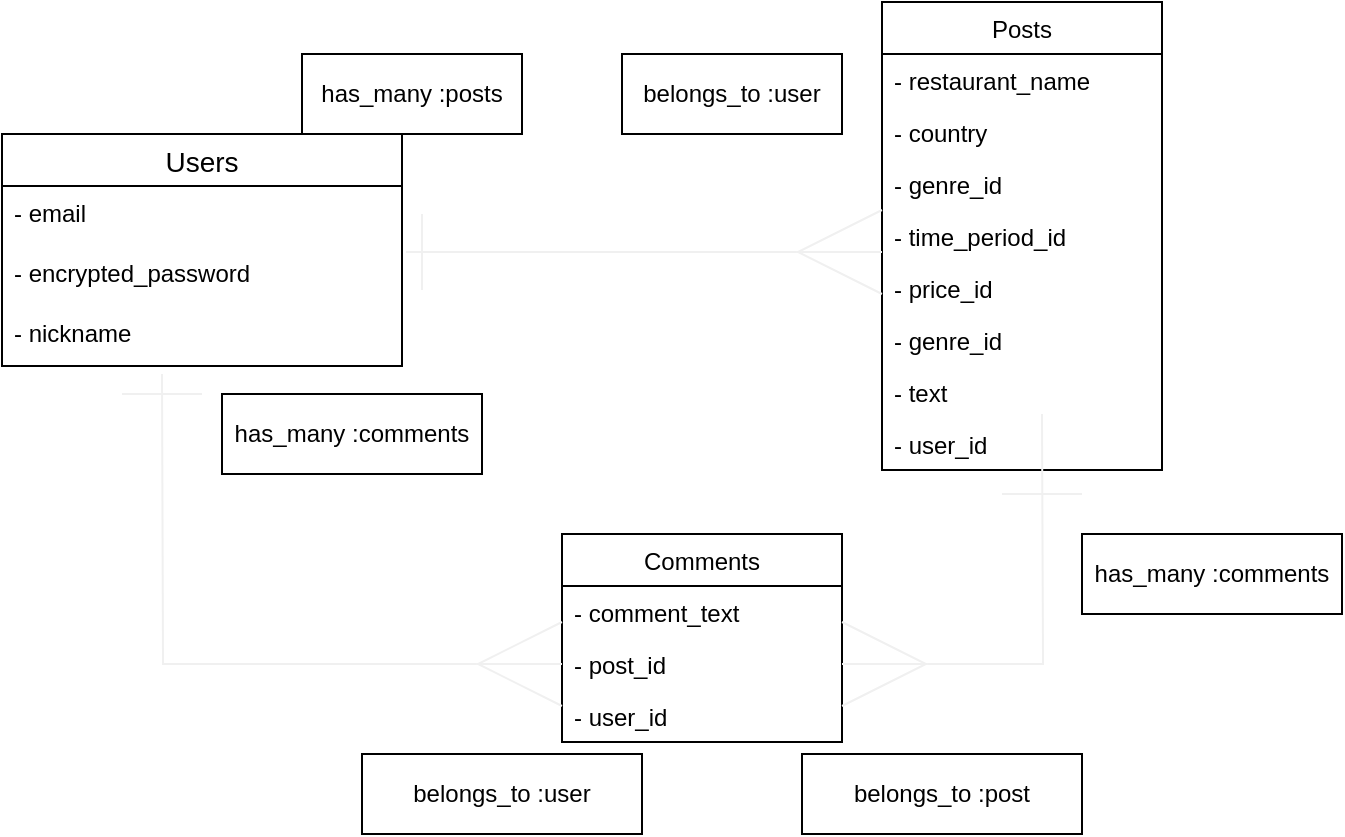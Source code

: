 <mxfile>
    <diagram id="4vHzGppK6rKBa1LQ0Ojw" name="ページ1">
        <mxGraphModel dx="599" dy="680" grid="1" gridSize="10" guides="1" tooltips="1" connect="1" arrows="1" fold="1" page="1" pageScale="1" pageWidth="827" pageHeight="1169" math="0" shadow="0">
            <root>
                <mxCell id="0"/>
                <mxCell id="1" parent="0"/>
                <mxCell id="2" value="Comments" style="swimlane;fontStyle=0;childLayout=stackLayout;horizontal=1;startSize=26;horizontalStack=0;resizeParent=1;resizeParentMax=0;resizeLast=0;collapsible=1;marginBottom=0;" parent="1" vertex="1">
                    <mxGeometry x="320" y="280" width="140" height="104" as="geometry"/>
                </mxCell>
                <mxCell id="3" value="- comment_text" style="text;strokeColor=none;fillColor=none;align=left;verticalAlign=top;spacingLeft=4;spacingRight=4;overflow=hidden;rotatable=0;points=[[0,0.5],[1,0.5]];portConstraint=eastwest;" parent="2" vertex="1">
                    <mxGeometry y="26" width="140" height="26" as="geometry"/>
                </mxCell>
                <mxCell id="4" value="- post_id" style="text;strokeColor=none;fillColor=none;align=left;verticalAlign=top;spacingLeft=4;spacingRight=4;overflow=hidden;rotatable=0;points=[[0,0.5],[1,0.5]];portConstraint=eastwest;" parent="2" vertex="1">
                    <mxGeometry y="52" width="140" height="26" as="geometry"/>
                </mxCell>
                <mxCell id="5" value="- user_id" style="text;strokeColor=none;fillColor=none;align=left;verticalAlign=top;spacingLeft=4;spacingRight=4;overflow=hidden;rotatable=0;points=[[0,0.5],[1,0.5]];portConstraint=eastwest;" parent="2" vertex="1">
                    <mxGeometry y="78" width="140" height="26" as="geometry"/>
                </mxCell>
                <mxCell id="6" value="Posts" style="swimlane;fontStyle=0;childLayout=stackLayout;horizontal=1;startSize=26;horizontalStack=0;resizeParent=1;resizeParentMax=0;resizeLast=0;collapsible=1;marginBottom=0;" parent="1" vertex="1">
                    <mxGeometry x="480" y="14" width="140" height="234" as="geometry"/>
                </mxCell>
                <mxCell id="9" value="- restaurant_name" style="text;strokeColor=none;fillColor=none;align=left;verticalAlign=top;spacingLeft=4;spacingRight=4;overflow=hidden;rotatable=0;points=[[0,0.5],[1,0.5]];portConstraint=eastwest;" parent="6" vertex="1">
                    <mxGeometry y="26" width="140" height="26" as="geometry"/>
                </mxCell>
                <mxCell id="51" value="- country" style="text;strokeColor=none;fillColor=none;align=left;verticalAlign=top;spacingLeft=4;spacingRight=4;overflow=hidden;rotatable=0;points=[[0,0.5],[1,0.5]];portConstraint=eastwest;" parent="6" vertex="1">
                    <mxGeometry y="52" width="140" height="26" as="geometry"/>
                </mxCell>
                <mxCell id="50" value="- genre_id" style="text;strokeColor=none;fillColor=none;align=left;verticalAlign=top;spacingLeft=4;spacingRight=4;overflow=hidden;rotatable=0;points=[[0,0.5],[1,0.5]];portConstraint=eastwest;" parent="6" vertex="1">
                    <mxGeometry y="78" width="140" height="26" as="geometry"/>
                </mxCell>
                <mxCell id="52" value="- time_period_id" style="text;strokeColor=none;fillColor=none;align=left;verticalAlign=top;spacingLeft=4;spacingRight=4;overflow=hidden;rotatable=0;points=[[0,0.5],[1,0.5]];portConstraint=eastwest;" parent="6" vertex="1">
                    <mxGeometry y="104" width="140" height="26" as="geometry"/>
                </mxCell>
                <mxCell id="53" value="- price_id" style="text;strokeColor=none;fillColor=none;align=left;verticalAlign=top;spacingLeft=4;spacingRight=4;overflow=hidden;rotatable=0;points=[[0,0.5],[1,0.5]];portConstraint=eastwest;" parent="6" vertex="1">
                    <mxGeometry y="130" width="140" height="26" as="geometry"/>
                </mxCell>
                <mxCell id="54" value="- genre_id" style="text;strokeColor=none;fillColor=none;align=left;verticalAlign=top;spacingLeft=4;spacingRight=4;overflow=hidden;rotatable=0;points=[[0,0.5],[1,0.5]];portConstraint=eastwest;" parent="6" vertex="1">
                    <mxGeometry y="156" width="140" height="26" as="geometry"/>
                </mxCell>
                <mxCell id="7" value="- text" style="text;strokeColor=none;fillColor=none;align=left;verticalAlign=top;spacingLeft=4;spacingRight=4;overflow=hidden;rotatable=0;points=[[0,0.5],[1,0.5]];portConstraint=eastwest;" parent="6" vertex="1">
                    <mxGeometry y="182" width="140" height="26" as="geometry"/>
                </mxCell>
                <mxCell id="55" value="- user_id" style="text;strokeColor=none;fillColor=none;align=left;verticalAlign=top;spacingLeft=4;spacingRight=4;overflow=hidden;rotatable=0;points=[[0,0.5],[1,0.5]];portConstraint=eastwest;" vertex="1" parent="6">
                    <mxGeometry y="208" width="140" height="26" as="geometry"/>
                </mxCell>
                <mxCell id="19" value="Users" style="swimlane;fontStyle=0;childLayout=stackLayout;horizontal=1;startSize=26;horizontalStack=0;resizeParent=1;resizeParentMax=0;resizeLast=0;collapsible=1;marginBottom=0;align=center;fontSize=14;" parent="1" vertex="1">
                    <mxGeometry x="40" y="80" width="200" height="116" as="geometry"/>
                </mxCell>
                <mxCell id="20" value="- email&#10;&#10;" style="text;strokeColor=none;fillColor=none;spacingLeft=4;spacingRight=4;overflow=hidden;rotatable=0;points=[[0,0.5],[1,0.5]];portConstraint=eastwest;fontSize=12;" parent="19" vertex="1">
                    <mxGeometry y="26" width="200" height="30" as="geometry"/>
                </mxCell>
                <mxCell id="21" value="- encrypted_password" style="text;strokeColor=none;fillColor=none;spacingLeft=4;spacingRight=4;overflow=hidden;rotatable=0;points=[[0,0.5],[1,0.5]];portConstraint=eastwest;fontSize=12;" parent="19" vertex="1">
                    <mxGeometry y="56" width="200" height="30" as="geometry"/>
                </mxCell>
                <mxCell id="22" value="- nickname" style="text;strokeColor=none;fillColor=none;spacingLeft=4;spacingRight=4;overflow=hidden;rotatable=0;points=[[0,0.5],[1,0.5]];portConstraint=eastwest;fontSize=12;" parent="19" vertex="1">
                    <mxGeometry y="86" width="200" height="30" as="geometry"/>
                </mxCell>
                <mxCell id="28" style="edgeStyle=orthogonalEdgeStyle;rounded=0;orthogonalLoop=1;jettySize=auto;html=1;startArrow=ERmany;startFill=0;endArrow=none;endFill=0;startSize=40;endSize=40;strokeColor=#f0f0f0;exitX=0;exitY=0.5;exitDx=0;exitDy=0;" parent="1" source="4" edge="1">
                    <mxGeometry relative="1" as="geometry">
                        <mxPoint x="120" y="200" as="targetPoint"/>
                        <mxPoint x="310" y="350" as="sourcePoint"/>
                    </mxGeometry>
                </mxCell>
                <mxCell id="30" style="edgeStyle=orthogonalEdgeStyle;rounded=0;orthogonalLoop=1;jettySize=auto;html=1;startArrow=ERmany;startFill=0;endArrow=none;endFill=0;startSize=40;endSize=40;strokeColor=#f0f0f0;exitX=0;exitY=0.5;exitDx=0;exitDy=0;" parent="1" edge="1">
                    <mxGeometry relative="1" as="geometry">
                        <mxPoint x="242" y="139" as="targetPoint"/>
                        <mxPoint x="480" y="139" as="sourcePoint"/>
                        <Array as="points">
                            <mxPoint x="242" y="139"/>
                        </Array>
                    </mxGeometry>
                </mxCell>
                <mxCell id="31" style="edgeStyle=orthogonalEdgeStyle;rounded=0;orthogonalLoop=1;jettySize=auto;html=1;startArrow=ERmany;startFill=0;endArrow=none;endFill=0;startSize=40;endSize=40;strokeColor=#f0f0f0;exitX=1;exitY=0.5;exitDx=0;exitDy=0;" parent="1" source="4" edge="1">
                    <mxGeometry relative="1" as="geometry">
                        <mxPoint x="560" y="220" as="targetPoint"/>
                        <mxPoint x="760" y="313" as="sourcePoint"/>
                    </mxGeometry>
                </mxCell>
                <mxCell id="34" value="&lt;span&gt;belongs_to :user&lt;/span&gt;" style="whiteSpace=wrap;html=1;align=center;" parent="1" vertex="1">
                    <mxGeometry x="220" y="390" width="140" height="40" as="geometry"/>
                </mxCell>
                <mxCell id="35" value="&lt;span&gt;belongs_to :user&lt;/span&gt;" style="whiteSpace=wrap;html=1;align=center;" parent="1" vertex="1">
                    <mxGeometry x="350" y="40" width="110" height="40" as="geometry"/>
                </mxCell>
                <mxCell id="36" value="&lt;span&gt;belongs_to :post&lt;/span&gt;" style="whiteSpace=wrap;html=1;align=center;" parent="1" vertex="1">
                    <mxGeometry x="440" y="390" width="140" height="40" as="geometry"/>
                </mxCell>
                <mxCell id="40" value="" style="endArrow=none;html=1;rounded=0;startSize=40;endSize=40;strokeColor=#f0f0f0;" parent="1" edge="1">
                    <mxGeometry relative="1" as="geometry">
                        <mxPoint x="100" y="210" as="sourcePoint"/>
                        <mxPoint x="140" y="210" as="targetPoint"/>
                        <Array as="points">
                            <mxPoint x="120" y="210"/>
                        </Array>
                    </mxGeometry>
                </mxCell>
                <mxCell id="41" value="" style="endArrow=none;html=1;rounded=0;startSize=40;endSize=40;strokeColor=#f0f0f0;" parent="1" edge="1">
                    <mxGeometry relative="1" as="geometry">
                        <mxPoint x="540" y="260" as="sourcePoint"/>
                        <mxPoint x="580" y="260" as="targetPoint"/>
                        <Array as="points">
                            <mxPoint x="560" y="260"/>
                        </Array>
                    </mxGeometry>
                </mxCell>
                <mxCell id="43" value="" style="endArrow=none;html=1;rounded=0;startSize=40;endSize=40;strokeColor=#f0f0f0;" parent="1" edge="1">
                    <mxGeometry relative="1" as="geometry">
                        <mxPoint x="250" y="158" as="sourcePoint"/>
                        <mxPoint x="250" y="120" as="targetPoint"/>
                    </mxGeometry>
                </mxCell>
                <mxCell id="44" value="&lt;span&gt;has_many :posts&lt;/span&gt;" style="whiteSpace=wrap;html=1;align=center;" parent="1" vertex="1">
                    <mxGeometry x="190" y="40" width="110" height="40" as="geometry"/>
                </mxCell>
                <mxCell id="47" value="&lt;span&gt;has_many :comments&lt;/span&gt;" style="whiteSpace=wrap;html=1;align=center;" parent="1" vertex="1">
                    <mxGeometry x="580" y="280" width="130" height="40" as="geometry"/>
                </mxCell>
                <mxCell id="48" value="&lt;span&gt;has_many :comments&lt;/span&gt;" style="whiteSpace=wrap;html=1;align=center;" parent="1" vertex="1">
                    <mxGeometry x="150" y="210" width="130" height="40" as="geometry"/>
                </mxCell>
            </root>
        </mxGraphModel>
    </diagram>
</mxfile>